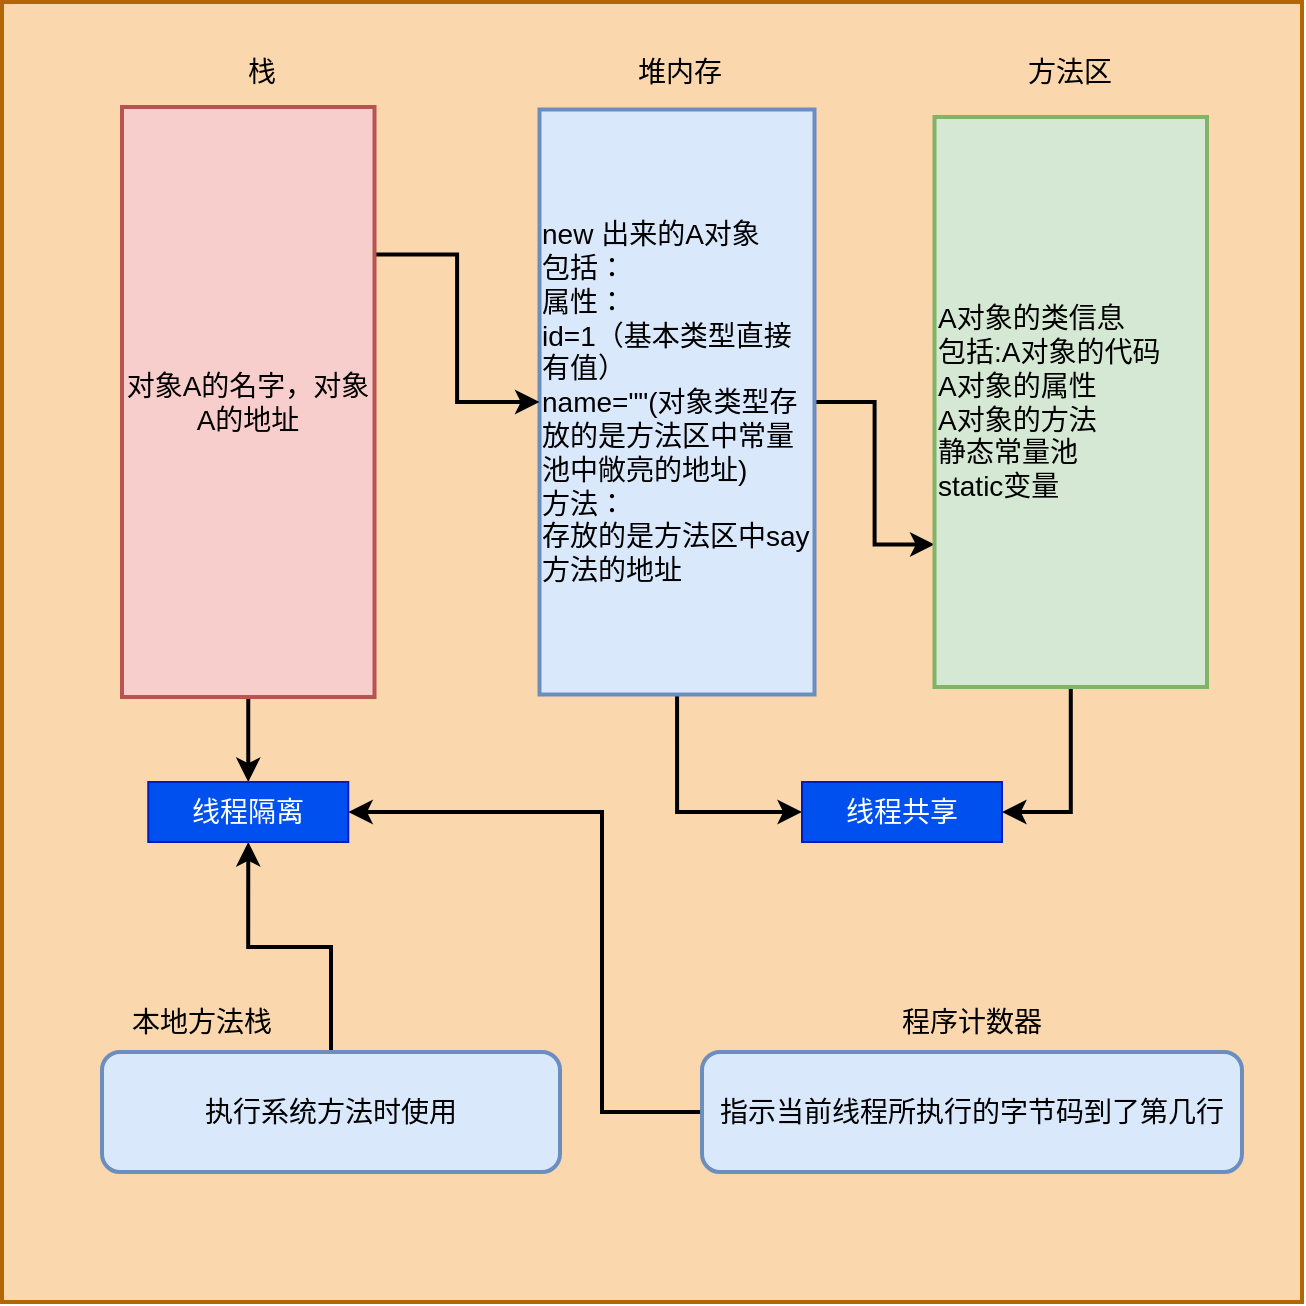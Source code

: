<mxfile version="20.0.1" type="github">
  <diagram id="E7FX0_xg9HAICFcJXQf3" name="第 1 页">
    <mxGraphModel dx="1038" dy="615" grid="1" gridSize="10" guides="1" tooltips="1" connect="1" arrows="1" fold="1" page="1" pageScale="1" pageWidth="827" pageHeight="1169" math="0" shadow="0">
      <root>
        <mxCell id="0" />
        <mxCell id="1" parent="0" />
        <mxCell id="QrNWABF5MbRpPDBqAHYy-1" value="" style="whiteSpace=wrap;html=1;aspect=fixed;strokeWidth=2;fillColor=#fad7ac;strokeColor=#b46504;" vertex="1" parent="1">
          <mxGeometry x="50" y="30" width="650" height="650" as="geometry" />
        </mxCell>
        <mxCell id="QrNWABF5MbRpPDBqAHYy-8" style="edgeStyle=orthogonalEdgeStyle;rounded=0;orthogonalLoop=1;jettySize=auto;html=1;entryX=0.75;entryY=1;entryDx=0;entryDy=0;fontSize=14;strokeWidth=2;" edge="1" parent="1" source="QrNWABF5MbRpPDBqAHYy-2" target="QrNWABF5MbRpPDBqAHYy-3">
          <mxGeometry relative="1" as="geometry" />
        </mxCell>
        <mxCell id="QrNWABF5MbRpPDBqAHYy-11" style="edgeStyle=orthogonalEdgeStyle;rounded=0;orthogonalLoop=1;jettySize=auto;html=1;entryX=0;entryY=0.5;entryDx=0;entryDy=0;fontSize=14;strokeWidth=2;" edge="1" parent="1" source="QrNWABF5MbRpPDBqAHYy-2" target="QrNWABF5MbRpPDBqAHYy-10">
          <mxGeometry relative="1" as="geometry" />
        </mxCell>
        <mxCell id="QrNWABF5MbRpPDBqAHYy-2" value="&lt;div style=&quot;text-align: left; font-size: 14px;&quot;&gt;new 出来的A对象&lt;/div&gt;&lt;div style=&quot;text-align: left; font-size: 14px;&quot;&gt;包括：&lt;/div&gt;&lt;div style=&quot;text-align: left; font-size: 14px;&quot;&gt;属性：&lt;/div&gt;&lt;div style=&quot;text-align: left; font-size: 14px;&quot;&gt;id=1（基本类型直接有值）&lt;/div&gt;&lt;div style=&quot;text-align: left; font-size: 14px;&quot;&gt;name=&quot;&quot;(对象类型存放的是方法区中常量池中敞亮的地址)&lt;/div&gt;&lt;div style=&quot;text-align: left; font-size: 14px;&quot;&gt;方法：&lt;/div&gt;&lt;div style=&quot;text-align: left; font-size: 14px;&quot;&gt;存放的是方法区中say方法的地址&lt;/div&gt;" style="rounded=0;whiteSpace=wrap;html=1;strokeWidth=2;rotation=90;horizontal=0;fontSize=14;fillColor=#dae8fc;strokeColor=#6c8ebf;" vertex="1" parent="1">
          <mxGeometry x="241.25" y="161.25" width="292.5" height="137.5" as="geometry" />
        </mxCell>
        <mxCell id="QrNWABF5MbRpPDBqAHYy-12" style="edgeStyle=orthogonalEdgeStyle;rounded=0;orthogonalLoop=1;jettySize=auto;html=1;entryX=1;entryY=0.5;entryDx=0;entryDy=0;fontSize=14;strokeWidth=2;" edge="1" parent="1" source="QrNWABF5MbRpPDBqAHYy-3" target="QrNWABF5MbRpPDBqAHYy-10">
          <mxGeometry relative="1" as="geometry" />
        </mxCell>
        <mxCell id="QrNWABF5MbRpPDBqAHYy-3" value="A对象的类信息&lt;br style=&quot;font-size: 14px;&quot;&gt;包括:A对象的代码&lt;br style=&quot;font-size: 14px;&quot;&gt;A对象的属性&lt;br style=&quot;font-size: 14px;&quot;&gt;A对象的方法&lt;br style=&quot;font-size: 14px;&quot;&gt;静态常量池&lt;br style=&quot;font-size: 14px;&quot;&gt;static变量" style="rounded=0;whiteSpace=wrap;html=1;strokeWidth=2;rotation=90;verticalAlign=middle;horizontal=0;align=left;fontSize=14;fillColor=#d5e8d4;strokeColor=#82b366;" vertex="1" parent="1">
          <mxGeometry x="441.88" y="161.88" width="285" height="136.25" as="geometry" />
        </mxCell>
        <mxCell id="QrNWABF5MbRpPDBqAHYy-9" style="edgeStyle=orthogonalEdgeStyle;rounded=0;orthogonalLoop=1;jettySize=auto;html=1;exitX=0.25;exitY=0;exitDx=0;exitDy=0;entryX=0.5;entryY=1;entryDx=0;entryDy=0;fontSize=14;strokeWidth=2;" edge="1" parent="1" source="QrNWABF5MbRpPDBqAHYy-4" target="QrNWABF5MbRpPDBqAHYy-2">
          <mxGeometry relative="1" as="geometry" />
        </mxCell>
        <mxCell id="QrNWABF5MbRpPDBqAHYy-18" style="edgeStyle=orthogonalEdgeStyle;rounded=0;orthogonalLoop=1;jettySize=auto;html=1;entryX=0.5;entryY=0;entryDx=0;entryDy=0;fontSize=14;strokeWidth=2;" edge="1" parent="1" source="QrNWABF5MbRpPDBqAHYy-4" target="QrNWABF5MbRpPDBqAHYy-17">
          <mxGeometry relative="1" as="geometry" />
        </mxCell>
        <mxCell id="QrNWABF5MbRpPDBqAHYy-4" value="对象A的名字，对象A的地址" style="rounded=0;whiteSpace=wrap;html=1;strokeWidth=2;rotation=90;horizontal=0;fontSize=14;fillColor=#f8cecc;strokeColor=#b85450;" vertex="1" parent="1">
          <mxGeometry x="25.63" y="166.88" width="295" height="126.25" as="geometry" />
        </mxCell>
        <mxCell id="QrNWABF5MbRpPDBqAHYy-5" value="堆内存" style="text;html=1;strokeColor=none;fillColor=none;align=center;verticalAlign=middle;whiteSpace=wrap;rounded=0;strokeWidth=2;fontSize=14;" vertex="1" parent="1">
          <mxGeometry x="359" y="50" width="60" height="30" as="geometry" />
        </mxCell>
        <mxCell id="QrNWABF5MbRpPDBqAHYy-6" value="方法区" style="text;html=1;strokeColor=none;fillColor=none;align=center;verticalAlign=middle;whiteSpace=wrap;rounded=0;strokeWidth=2;fontSize=14;" vertex="1" parent="1">
          <mxGeometry x="554.38" y="50" width="60" height="30" as="geometry" />
        </mxCell>
        <mxCell id="QrNWABF5MbRpPDBqAHYy-7" value="栈" style="text;html=1;strokeColor=none;fillColor=none;align=center;verticalAlign=middle;whiteSpace=wrap;rounded=0;strokeWidth=2;fontSize=14;" vertex="1" parent="1">
          <mxGeometry x="150" y="50" width="60" height="30" as="geometry" />
        </mxCell>
        <mxCell id="QrNWABF5MbRpPDBqAHYy-10" value="线程共享" style="text;html=1;strokeColor=#001DBC;fillColor=#0050ef;align=center;verticalAlign=middle;whiteSpace=wrap;rounded=0;fontSize=14;fontColor=#ffffff;" vertex="1" parent="1">
          <mxGeometry x="450" y="420" width="100" height="30" as="geometry" />
        </mxCell>
        <mxCell id="QrNWABF5MbRpPDBqAHYy-19" style="edgeStyle=orthogonalEdgeStyle;rounded=0;orthogonalLoop=1;jettySize=auto;html=1;entryX=0.5;entryY=1;entryDx=0;entryDy=0;fontSize=14;strokeWidth=2;" edge="1" parent="1" source="QrNWABF5MbRpPDBqAHYy-13" target="QrNWABF5MbRpPDBqAHYy-17">
          <mxGeometry relative="1" as="geometry" />
        </mxCell>
        <mxCell id="QrNWABF5MbRpPDBqAHYy-13" value="执行系统方法时使用" style="rounded=1;whiteSpace=wrap;html=1;strokeWidth=2;fontSize=14;fillColor=#dae8fc;strokeColor=#6c8ebf;" vertex="1" parent="1">
          <mxGeometry x="100" y="555" width="229" height="60" as="geometry" />
        </mxCell>
        <mxCell id="QrNWABF5MbRpPDBqAHYy-20" style="edgeStyle=orthogonalEdgeStyle;rounded=0;orthogonalLoop=1;jettySize=auto;html=1;entryX=1;entryY=0.5;entryDx=0;entryDy=0;fontSize=14;strokeWidth=2;" edge="1" parent="1" source="QrNWABF5MbRpPDBqAHYy-14" target="QrNWABF5MbRpPDBqAHYy-17">
          <mxGeometry relative="1" as="geometry">
            <Array as="points">
              <mxPoint x="350" y="585" />
              <mxPoint x="350" y="435" />
            </Array>
          </mxGeometry>
        </mxCell>
        <mxCell id="QrNWABF5MbRpPDBqAHYy-14" value="指示当前线程所执行的字节码到了第几行" style="rounded=1;whiteSpace=wrap;html=1;strokeWidth=2;fontSize=14;fillColor=#dae8fc;strokeColor=#6c8ebf;" vertex="1" parent="1">
          <mxGeometry x="400" y="555" width="270" height="60" as="geometry" />
        </mxCell>
        <mxCell id="QrNWABF5MbRpPDBqAHYy-15" value="本地方法栈" style="text;html=1;strokeColor=none;fillColor=none;align=center;verticalAlign=middle;whiteSpace=wrap;rounded=0;fontSize=14;" vertex="1" parent="1">
          <mxGeometry x="100" y="525" width="100" height="30" as="geometry" />
        </mxCell>
        <mxCell id="QrNWABF5MbRpPDBqAHYy-16" value="程序计数器" style="text;html=1;strokeColor=none;fillColor=none;align=center;verticalAlign=middle;whiteSpace=wrap;rounded=0;fontSize=14;" vertex="1" parent="1">
          <mxGeometry x="485" y="525" width="100" height="30" as="geometry" />
        </mxCell>
        <mxCell id="QrNWABF5MbRpPDBqAHYy-17" value="线程隔离" style="text;html=1;strokeColor=#001DBC;fillColor=#0050ef;align=center;verticalAlign=middle;whiteSpace=wrap;rounded=0;fontSize=14;fontColor=#ffffff;" vertex="1" parent="1">
          <mxGeometry x="123.13" y="420" width="100" height="30" as="geometry" />
        </mxCell>
      </root>
    </mxGraphModel>
  </diagram>
</mxfile>
